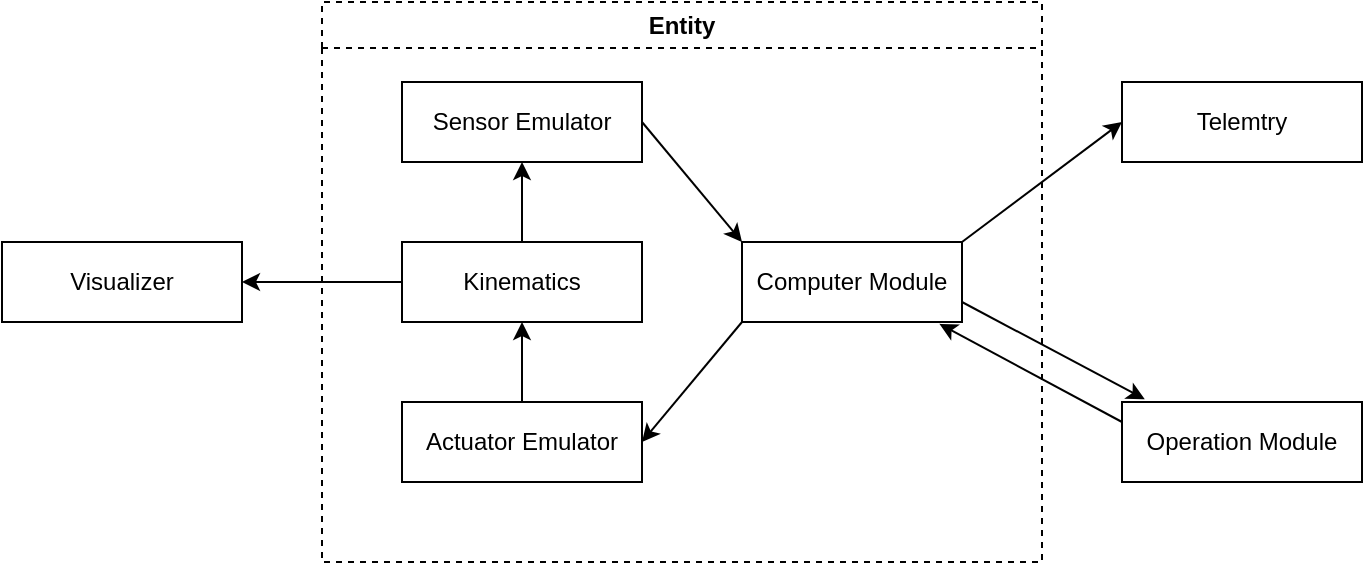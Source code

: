 <mxfile>
    <diagram id="yIFp_zIiqKtSNtJN4kel" name="Overview">
        <mxGraphModel dx="1052" dy="469" grid="1" gridSize="10" guides="1" tooltips="1" connect="1" arrows="1" fold="1" page="1" pageScale="1" pageWidth="850" pageHeight="1100" math="0" shadow="0">
            <root>
                <mxCell id="0"/>
                <mxCell id="1" parent="0"/>
                <mxCell id="DA4xsmu6hejco21MlKTN-17" style="edgeStyle=none;html=1;exitX=0;exitY=0.5;exitDx=0;exitDy=0;entryX=1;entryY=0.5;entryDx=0;entryDy=0;" edge="1" parent="1" source="2" target="5">
                    <mxGeometry relative="1" as="geometry"/>
                </mxCell>
                <mxCell id="5" value="Visualizer" style="rounded=0;whiteSpace=wrap;html=1;" vertex="1" parent="1">
                    <mxGeometry x="80" y="160" width="120" height="40" as="geometry"/>
                </mxCell>
                <mxCell id="DA4xsmu6hejco21MlKTN-16" style="edgeStyle=none;html=1;exitX=1;exitY=0;exitDx=0;exitDy=0;entryX=0;entryY=0.5;entryDx=0;entryDy=0;" edge="1" parent="1" source="6" target="7">
                    <mxGeometry relative="1" as="geometry"/>
                </mxCell>
                <mxCell id="DA4xsmu6hejco21MlKTN-18" style="edgeStyle=none;html=1;exitX=1;exitY=0.75;exitDx=0;exitDy=0;entryX=0.095;entryY=-0.035;entryDx=0;entryDy=0;entryPerimeter=0;" edge="1" parent="1" source="6" target="8">
                    <mxGeometry relative="1" as="geometry"/>
                </mxCell>
                <mxCell id="7" value="Telemtry" style="rounded=0;whiteSpace=wrap;html=1;" vertex="1" parent="1">
                    <mxGeometry x="640" y="80" width="120" height="40" as="geometry"/>
                </mxCell>
                <mxCell id="8" value="Operation Module" style="rounded=0;whiteSpace=wrap;html=1;" vertex="1" parent="1">
                    <mxGeometry x="640" y="240" width="120" height="40" as="geometry"/>
                </mxCell>
                <mxCell id="DA4xsmu6hejco21MlKTN-19" style="edgeStyle=none;html=1;exitX=0;exitY=0.25;exitDx=0;exitDy=0;entryX=0.897;entryY=1.023;entryDx=0;entryDy=0;entryPerimeter=0;" edge="1" parent="1" source="8" target="6">
                    <mxGeometry relative="1" as="geometry"/>
                </mxCell>
                <mxCell id="2CU2-WublhE32YEgpXBA-16" value="Entity" style="swimlane;whiteSpace=wrap;html=1;dashed=1;" vertex="1" parent="1">
                    <mxGeometry x="240" y="40" width="360" height="280" as="geometry"/>
                </mxCell>
                <mxCell id="3" value="Sensor Emulator" style="rounded=0;whiteSpace=wrap;html=1;" vertex="1" parent="2CU2-WublhE32YEgpXBA-16">
                    <mxGeometry x="40" y="40" width="120" height="40" as="geometry"/>
                </mxCell>
                <UserObject label="Kinematics" link="data:page/id,XpWGLByWsDXXl8jKG343" id="2">
                    <mxCell style="rounded=0;whiteSpace=wrap;html=1;" vertex="1" parent="2CU2-WublhE32YEgpXBA-16">
                        <mxGeometry x="40" y="120" width="120" height="40" as="geometry"/>
                    </mxCell>
                </UserObject>
                <mxCell id="9" style="edgeStyle=none;html=1;exitX=0.5;exitY=0;exitDx=0;exitDy=0;entryX=0.5;entryY=1;entryDx=0;entryDy=0;" edge="1" parent="2CU2-WublhE32YEgpXBA-16" source="2" target="3">
                    <mxGeometry relative="1" as="geometry"/>
                </mxCell>
                <mxCell id="4" value="Actuator Emulator" style="rounded=0;whiteSpace=wrap;html=1;" vertex="1" parent="2CU2-WublhE32YEgpXBA-16">
                    <mxGeometry x="40" y="200" width="120" height="40" as="geometry"/>
                </mxCell>
                <mxCell id="10" style="edgeStyle=none;html=1;exitX=0.5;exitY=0;exitDx=0;exitDy=0;entryX=0.5;entryY=1;entryDx=0;entryDy=0;shadow=0;" edge="1" parent="2CU2-WublhE32YEgpXBA-16" source="4" target="2">
                    <mxGeometry relative="1" as="geometry">
                        <Array as="points"/>
                    </mxGeometry>
                </mxCell>
                <mxCell id="6" value="Computer Module" style="rounded=0;whiteSpace=wrap;html=1;" vertex="1" parent="2CU2-WublhE32YEgpXBA-16">
                    <mxGeometry x="210" y="120" width="110" height="40" as="geometry"/>
                </mxCell>
                <mxCell id="DA4xsmu6hejco21MlKTN-10" style="edgeStyle=none;html=1;exitX=1;exitY=0.5;exitDx=0;exitDy=0;entryX=0;entryY=0;entryDx=0;entryDy=0;" edge="1" parent="2CU2-WublhE32YEgpXBA-16" source="3" target="6">
                    <mxGeometry relative="1" as="geometry"/>
                </mxCell>
                <mxCell id="DA4xsmu6hejco21MlKTN-14" style="edgeStyle=none;html=1;entryX=1;entryY=0.5;entryDx=0;entryDy=0;exitX=0;exitY=1;exitDx=0;exitDy=0;" edge="1" parent="2CU2-WublhE32YEgpXBA-16" source="6" target="4">
                    <mxGeometry relative="1" as="geometry">
                        <mxPoint x="290" y="192" as="sourcePoint"/>
                    </mxGeometry>
                </mxCell>
            </root>
        </mxGraphModel>
    </diagram>
    <diagram id="XpWGLByWsDXXl8jKG343" name="Kinematics">
        <mxGraphModel dx="1052" dy="469" grid="1" gridSize="10" guides="1" tooltips="1" connect="1" arrows="1" fold="1" page="1" pageScale="1" pageWidth="850" pageHeight="1100" math="0" shadow="0">
            <root>
                <mxCell id="0"/>
                <mxCell id="1" parent="0"/>
            </root>
        </mxGraphModel>
    </diagram>
</mxfile>